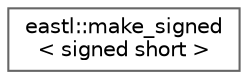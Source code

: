 digraph "类继承关系图"
{
 // LATEX_PDF_SIZE
  bgcolor="transparent";
  edge [fontname=Helvetica,fontsize=10,labelfontname=Helvetica,labelfontsize=10];
  node [fontname=Helvetica,fontsize=10,shape=box,height=0.2,width=0.4];
  rankdir="LR";
  Node0 [id="Node000000",label="eastl::make_signed\l\< signed short \>",height=0.2,width=0.4,color="grey40", fillcolor="white", style="filled",URL="$structeastl_1_1make__signed_3_01signed_01short_01_4.html",tooltip=" "];
}
